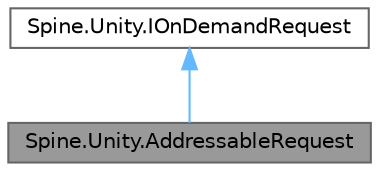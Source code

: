 digraph "Spine.Unity.AddressableRequest"
{
 // LATEX_PDF_SIZE
  bgcolor="transparent";
  edge [fontname=Helvetica,fontsize=10,labelfontname=Helvetica,labelfontsize=10];
  node [fontname=Helvetica,fontsize=10,shape=box,height=0.2,width=0.4];
  Node1 [id="Node000001",label="Spine.Unity.AddressableRequest",height=0.2,width=0.4,color="gray40", fillcolor="grey60", style="filled", fontcolor="black",tooltip=" "];
  Node2 -> Node1 [id="edge1_Node000001_Node000002",dir="back",color="steelblue1",style="solid",tooltip=" "];
  Node2 [id="Node000002",label="Spine.Unity.IOnDemandRequest",height=0.2,width=0.4,color="gray40", fillcolor="white", style="filled",URL="$interface_spine_1_1_unity_1_1_i_on_demand_request.html",tooltip="Interface to derive a concrete request handler struct from which covers a single texture loading requ..."];
}
